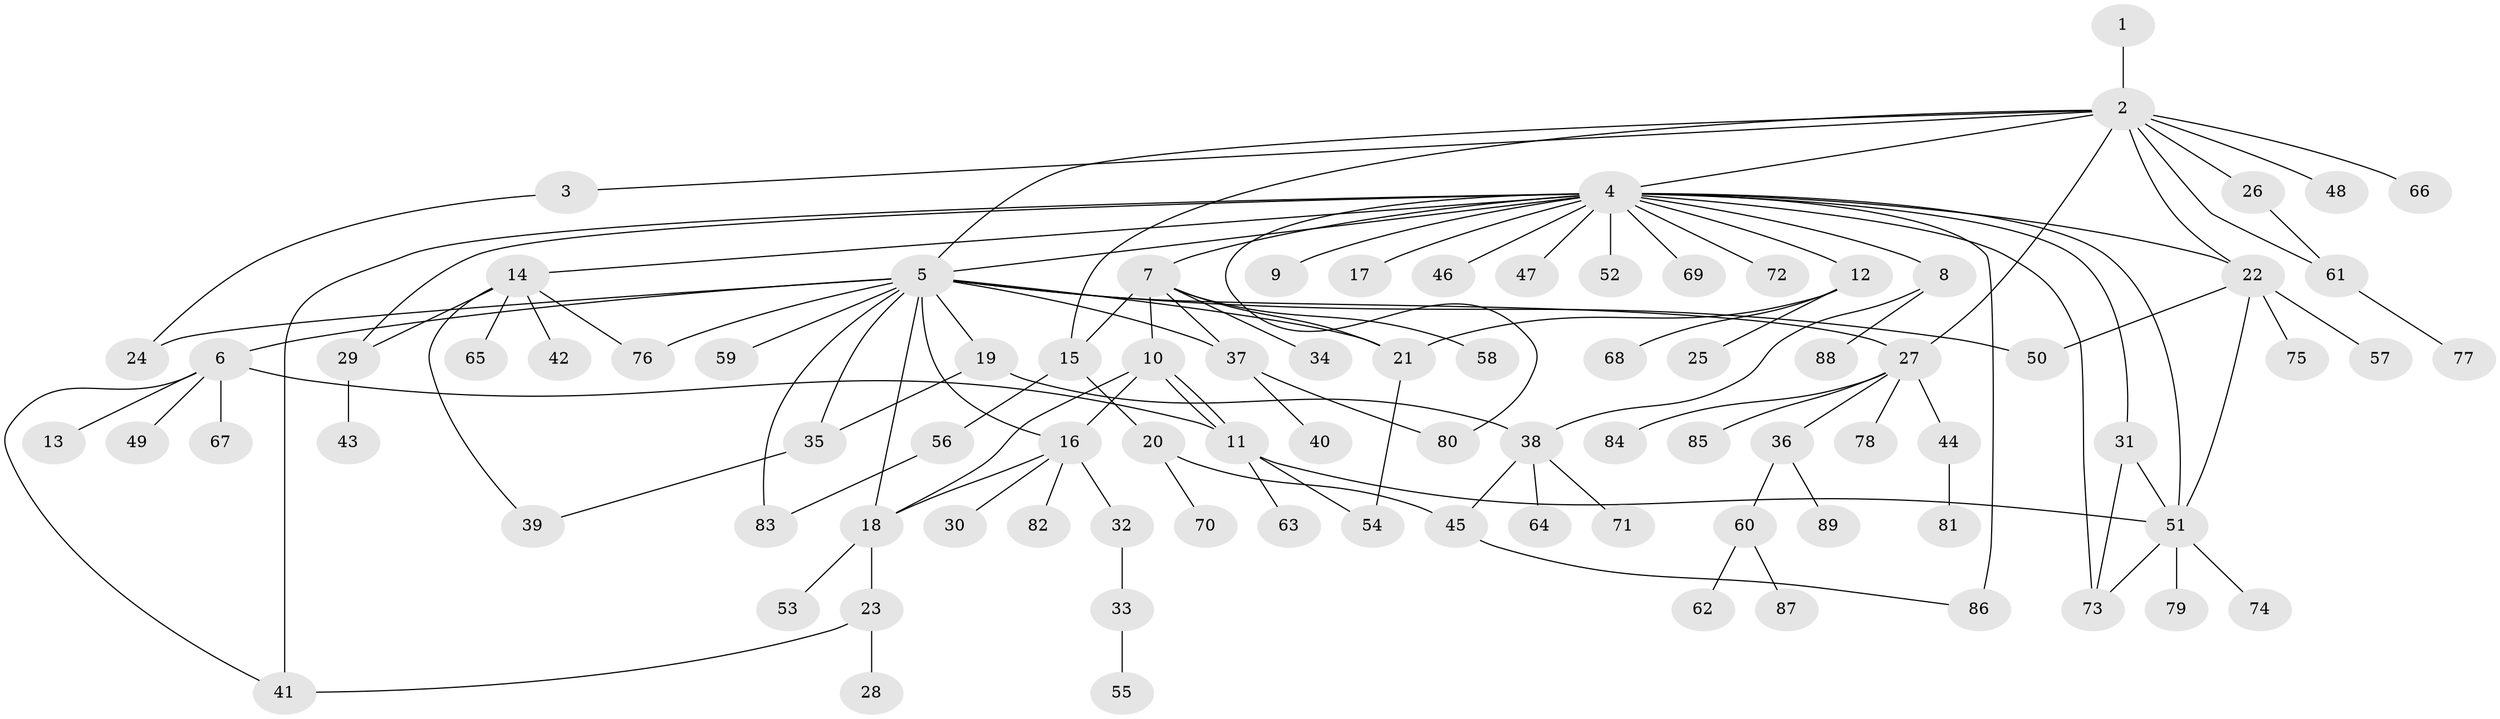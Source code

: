 // Generated by graph-tools (version 1.1) at 2025/49/03/09/25 03:49:49]
// undirected, 89 vertices, 120 edges
graph export_dot {
graph [start="1"]
  node [color=gray90,style=filled];
  1;
  2;
  3;
  4;
  5;
  6;
  7;
  8;
  9;
  10;
  11;
  12;
  13;
  14;
  15;
  16;
  17;
  18;
  19;
  20;
  21;
  22;
  23;
  24;
  25;
  26;
  27;
  28;
  29;
  30;
  31;
  32;
  33;
  34;
  35;
  36;
  37;
  38;
  39;
  40;
  41;
  42;
  43;
  44;
  45;
  46;
  47;
  48;
  49;
  50;
  51;
  52;
  53;
  54;
  55;
  56;
  57;
  58;
  59;
  60;
  61;
  62;
  63;
  64;
  65;
  66;
  67;
  68;
  69;
  70;
  71;
  72;
  73;
  74;
  75;
  76;
  77;
  78;
  79;
  80;
  81;
  82;
  83;
  84;
  85;
  86;
  87;
  88;
  89;
  1 -- 2;
  2 -- 3;
  2 -- 4;
  2 -- 5;
  2 -- 15;
  2 -- 22;
  2 -- 26;
  2 -- 27;
  2 -- 48;
  2 -- 61;
  2 -- 66;
  3 -- 24;
  4 -- 5;
  4 -- 7;
  4 -- 8;
  4 -- 9;
  4 -- 12;
  4 -- 14;
  4 -- 17;
  4 -- 22;
  4 -- 29;
  4 -- 31;
  4 -- 41;
  4 -- 46;
  4 -- 47;
  4 -- 51;
  4 -- 52;
  4 -- 69;
  4 -- 72;
  4 -- 73;
  4 -- 80;
  4 -- 86;
  5 -- 6;
  5 -- 16;
  5 -- 18;
  5 -- 19;
  5 -- 21;
  5 -- 24;
  5 -- 27;
  5 -- 35;
  5 -- 37;
  5 -- 50;
  5 -- 59;
  5 -- 76;
  5 -- 83;
  6 -- 11;
  6 -- 13;
  6 -- 41;
  6 -- 49;
  6 -- 67;
  7 -- 10;
  7 -- 15;
  7 -- 21;
  7 -- 34;
  7 -- 37;
  7 -- 58;
  8 -- 38;
  8 -- 88;
  10 -- 11;
  10 -- 11;
  10 -- 16;
  10 -- 18;
  11 -- 51;
  11 -- 54;
  11 -- 63;
  12 -- 21;
  12 -- 25;
  12 -- 68;
  14 -- 29;
  14 -- 39;
  14 -- 42;
  14 -- 65;
  14 -- 76;
  15 -- 20;
  15 -- 56;
  16 -- 18;
  16 -- 30;
  16 -- 32;
  16 -- 82;
  18 -- 23;
  18 -- 53;
  19 -- 35;
  19 -- 38;
  20 -- 45;
  20 -- 70;
  21 -- 54;
  22 -- 50;
  22 -- 51;
  22 -- 57;
  22 -- 75;
  23 -- 28;
  23 -- 41;
  26 -- 61;
  27 -- 36;
  27 -- 44;
  27 -- 78;
  27 -- 84;
  27 -- 85;
  29 -- 43;
  31 -- 51;
  31 -- 73;
  32 -- 33;
  33 -- 55;
  35 -- 39;
  36 -- 60;
  36 -- 89;
  37 -- 40;
  37 -- 80;
  38 -- 45;
  38 -- 64;
  38 -- 71;
  44 -- 81;
  45 -- 86;
  51 -- 73;
  51 -- 74;
  51 -- 79;
  56 -- 83;
  60 -- 62;
  60 -- 87;
  61 -- 77;
}
